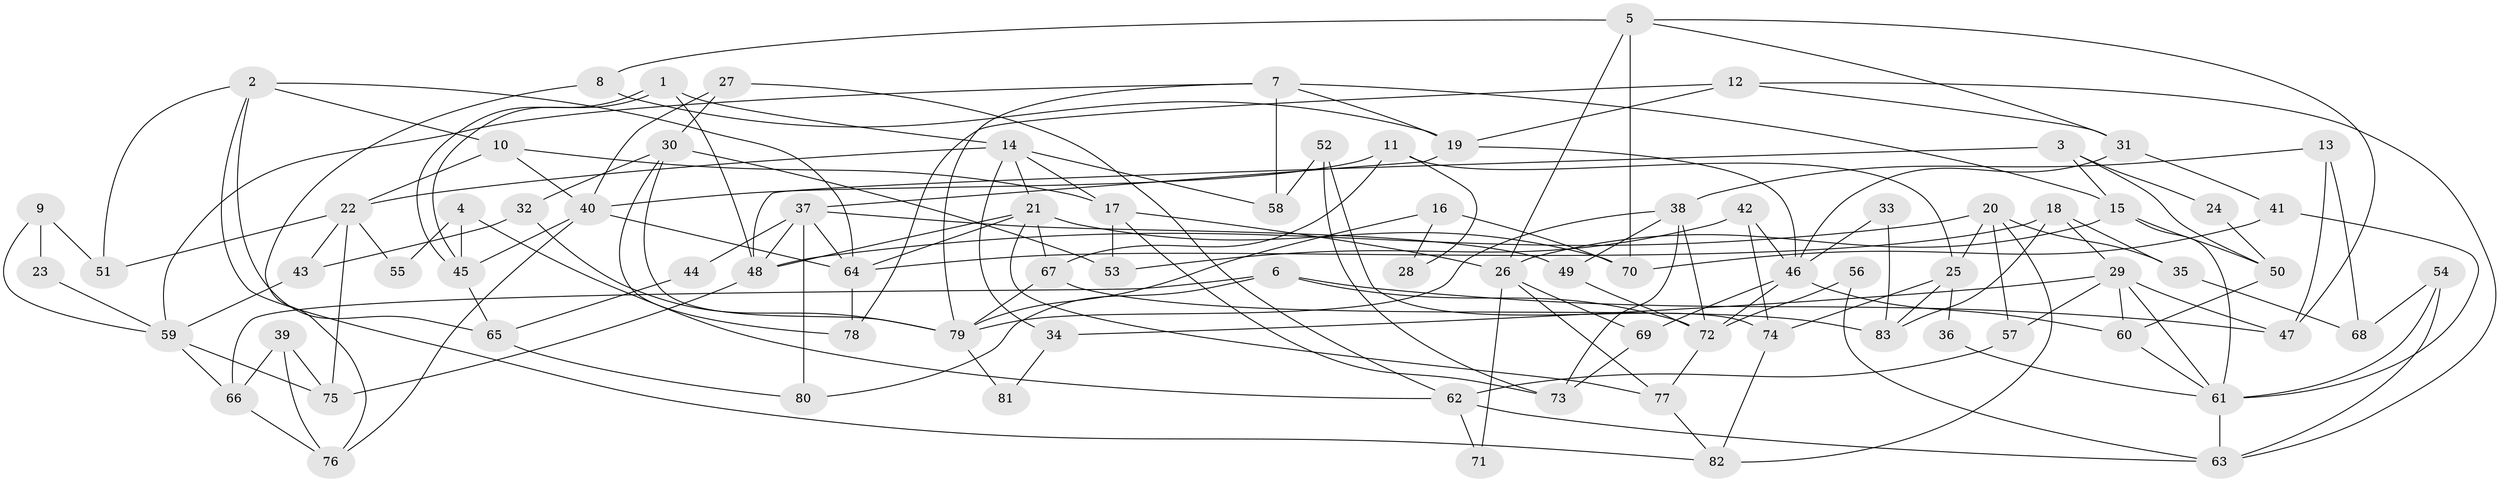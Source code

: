 // coarse degree distribution, {4: 0.22641509433962265, 7: 0.11320754716981132, 5: 0.1320754716981132, 3: 0.18867924528301888, 6: 0.09433962264150944, 8: 0.11320754716981132, 10: 0.018867924528301886, 2: 0.09433962264150944, 9: 0.018867924528301886}
// Generated by graph-tools (version 1.1) at 2025/52/02/27/25 19:52:02]
// undirected, 83 vertices, 166 edges
graph export_dot {
graph [start="1"]
  node [color=gray90,style=filled];
  1;
  2;
  3;
  4;
  5;
  6;
  7;
  8;
  9;
  10;
  11;
  12;
  13;
  14;
  15;
  16;
  17;
  18;
  19;
  20;
  21;
  22;
  23;
  24;
  25;
  26;
  27;
  28;
  29;
  30;
  31;
  32;
  33;
  34;
  35;
  36;
  37;
  38;
  39;
  40;
  41;
  42;
  43;
  44;
  45;
  46;
  47;
  48;
  49;
  50;
  51;
  52;
  53;
  54;
  55;
  56;
  57;
  58;
  59;
  60;
  61;
  62;
  63;
  64;
  65;
  66;
  67;
  68;
  69;
  70;
  71;
  72;
  73;
  74;
  75;
  76;
  77;
  78;
  79;
  80;
  81;
  82;
  83;
  1 -- 48;
  1 -- 45;
  1 -- 45;
  1 -- 14;
  2 -- 64;
  2 -- 82;
  2 -- 10;
  2 -- 51;
  2 -- 65;
  3 -- 50;
  3 -- 48;
  3 -- 15;
  3 -- 24;
  4 -- 62;
  4 -- 45;
  4 -- 55;
  5 -- 26;
  5 -- 31;
  5 -- 8;
  5 -- 47;
  5 -- 70;
  6 -- 72;
  6 -- 80;
  6 -- 47;
  6 -- 66;
  7 -- 19;
  7 -- 15;
  7 -- 58;
  7 -- 59;
  7 -- 79;
  8 -- 76;
  8 -- 19;
  9 -- 51;
  9 -- 59;
  9 -- 23;
  10 -- 17;
  10 -- 22;
  10 -- 40;
  11 -- 40;
  11 -- 25;
  11 -- 28;
  11 -- 67;
  12 -- 19;
  12 -- 78;
  12 -- 31;
  12 -- 63;
  13 -- 38;
  13 -- 47;
  13 -- 68;
  14 -- 58;
  14 -- 17;
  14 -- 21;
  14 -- 22;
  14 -- 34;
  15 -- 61;
  15 -- 26;
  15 -- 50;
  16 -- 70;
  16 -- 79;
  16 -- 28;
  17 -- 26;
  17 -- 53;
  17 -- 73;
  18 -- 64;
  18 -- 29;
  18 -- 35;
  18 -- 83;
  19 -- 46;
  19 -- 37;
  20 -- 82;
  20 -- 57;
  20 -- 25;
  20 -- 35;
  20 -- 48;
  21 -- 48;
  21 -- 64;
  21 -- 67;
  21 -- 70;
  21 -- 77;
  22 -- 43;
  22 -- 51;
  22 -- 55;
  22 -- 75;
  23 -- 59;
  24 -- 50;
  25 -- 83;
  25 -- 36;
  25 -- 74;
  26 -- 69;
  26 -- 71;
  26 -- 77;
  27 -- 40;
  27 -- 30;
  27 -- 62;
  29 -- 47;
  29 -- 61;
  29 -- 34;
  29 -- 57;
  29 -- 60;
  30 -- 32;
  30 -- 79;
  30 -- 53;
  30 -- 78;
  31 -- 46;
  31 -- 41;
  32 -- 79;
  32 -- 43;
  33 -- 46;
  33 -- 83;
  34 -- 81;
  35 -- 68;
  36 -- 61;
  37 -- 64;
  37 -- 44;
  37 -- 48;
  37 -- 49;
  37 -- 80;
  38 -- 79;
  38 -- 49;
  38 -- 72;
  38 -- 73;
  39 -- 75;
  39 -- 66;
  39 -- 76;
  40 -- 76;
  40 -- 45;
  40 -- 64;
  41 -- 70;
  41 -- 61;
  42 -- 46;
  42 -- 53;
  42 -- 74;
  43 -- 59;
  44 -- 65;
  45 -- 65;
  46 -- 72;
  46 -- 60;
  46 -- 69;
  48 -- 75;
  49 -- 72;
  50 -- 60;
  52 -- 73;
  52 -- 74;
  52 -- 58;
  54 -- 68;
  54 -- 63;
  54 -- 61;
  56 -- 72;
  56 -- 63;
  57 -- 62;
  59 -- 75;
  59 -- 66;
  60 -- 61;
  61 -- 63;
  62 -- 63;
  62 -- 71;
  64 -- 78;
  65 -- 80;
  66 -- 76;
  67 -- 79;
  67 -- 83;
  69 -- 73;
  72 -- 77;
  74 -- 82;
  77 -- 82;
  79 -- 81;
}
